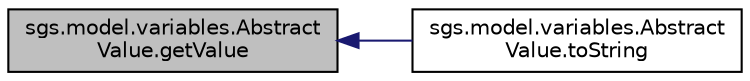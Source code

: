 digraph "sgs.model.variables.AbstractValue.getValue"
{
  edge [fontname="Helvetica",fontsize="10",labelfontname="Helvetica",labelfontsize="10"];
  node [fontname="Helvetica",fontsize="10",shape=record];
  rankdir="LR";
  Node1 [label="sgs.model.variables.Abstract\lValue.getValue",height=0.2,width=0.4,color="black", fillcolor="grey75", style="filled" fontcolor="black"];
  Node1 -> Node2 [dir="back",color="midnightblue",fontsize="10",style="solid",fontname="Helvetica"];
  Node2 [label="sgs.model.variables.Abstract\lValue.toString",height=0.2,width=0.4,color="black", fillcolor="white", style="filled",URL="$classsgs_1_1model_1_1variables_1_1_abstract_value.html#ad30f0aea88e8fd715b7783caf5448f8a"];
}
